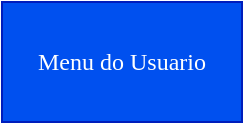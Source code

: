 <mxfile>
    <diagram id="f1oL-Dg3GfGqxymau8xR" name="Página-1">
        <mxGraphModel dx="876" dy="500" grid="0" gridSize="10" guides="1" tooltips="1" connect="1" arrows="1" fold="1" page="1" pageScale="1" pageWidth="1169" pageHeight="827" background="#ffffff" math="0" shadow="0">
            <root>
                <mxCell id="0"/>
                <mxCell id="1" parent="0"/>
                <mxCell id="56" value="Menu do Usuario" style="rounded=0;whiteSpace=wrap;html=1;shadow=0;sketch=0;hachureGap=4;jiggle=2;curveFitting=1;fontFamily=Times New Roman;fontSize=12;fillColor=#0050ef;fontColor=#ffffff;strokeColor=#001DBC;" vertex="1" parent="1">
                    <mxGeometry x="35" y="193" width="120" height="60" as="geometry"/>
                </mxCell>
            </root>
        </mxGraphModel>
    </diagram>
</mxfile>